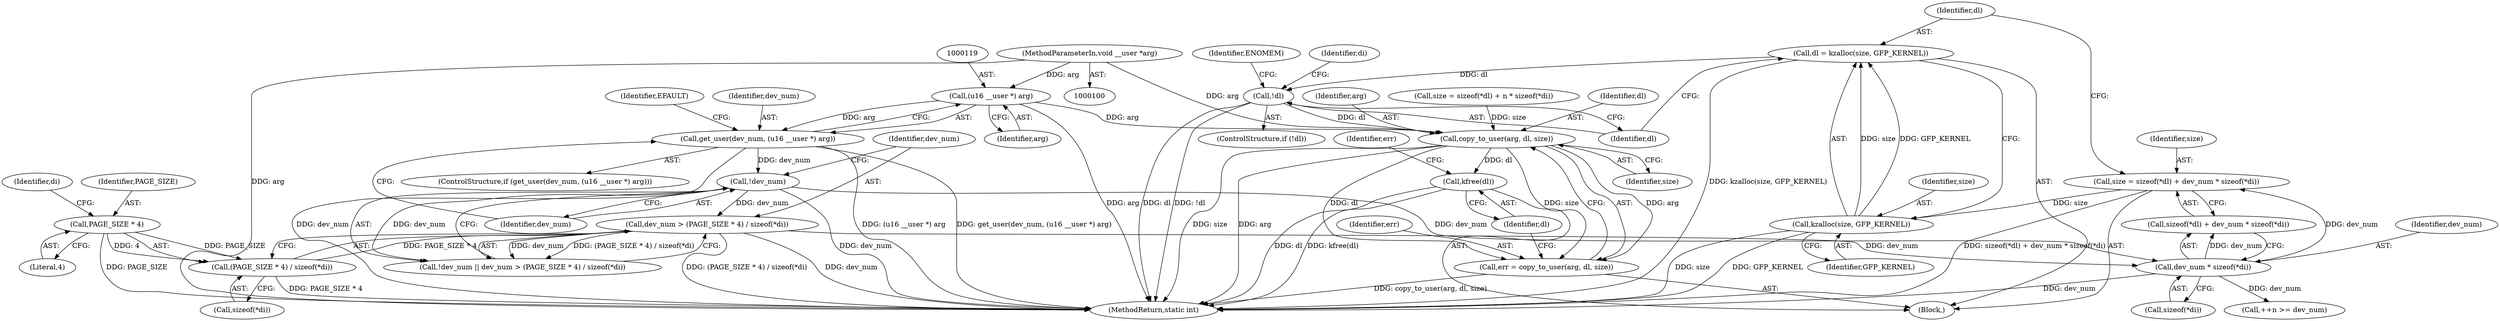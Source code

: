 digraph "0_linux_f9432c5ec8b1e9a09b9b0e5569e3c73db8de432a@pointer" {
"1000151" [label="(Call,dl = kzalloc(size, GFP_KERNEL))"];
"1000153" [label="(Call,kzalloc(size, GFP_KERNEL))"];
"1000140" [label="(Call,size = sizeof(*dl) + dev_num * sizeof(*di))"];
"1000146" [label="(Call,dev_num * sizeof(*di))"];
"1000128" [label="(Call,dev_num > (PAGE_SIZE * 4) / sizeof(*di))"];
"1000126" [label="(Call,!dev_num)"];
"1000116" [label="(Call,get_user(dev_num, (u16 __user *) arg))"];
"1000118" [label="(Call,(u16 __user *) arg)"];
"1000101" [label="(MethodParameterIn,void __user *arg)"];
"1000130" [label="(Call,(PAGE_SIZE * 4) / sizeof(*di))"];
"1000131" [label="(Call,PAGE_SIZE * 4)"];
"1000157" [label="(Call,!dl)"];
"1000266" [label="(Call,copy_to_user(arg, dl, size))"];
"1000264" [label="(Call,err = copy_to_user(arg, dl, size))"];
"1000270" [label="(Call,kfree(dl))"];
"1000116" [label="(Call,get_user(dev_num, (u16 __user *) arg))"];
"1000126" [label="(Call,!dev_num)"];
"1000131" [label="(Call,PAGE_SIZE * 4)"];
"1000163" [label="(Identifier,di)"];
"1000264" [label="(Call,err = copy_to_user(arg, dl, size))"];
"1000118" [label="(Call,(u16 __user *) arg)"];
"1000129" [label="(Identifier,dev_num)"];
"1000127" [label="(Identifier,dev_num)"];
"1000102" [label="(Block,)"];
"1000141" [label="(Identifier,size)"];
"1000267" [label="(Identifier,arg)"];
"1000142" [label="(Call,sizeof(*dl) + dev_num * sizeof(*di))"];
"1000265" [label="(Identifier,err)"];
"1000274" [label="(Identifier,err)"];
"1000134" [label="(Call,sizeof(*di))"];
"1000140" [label="(Call,size = sizeof(*dl) + dev_num * sizeof(*di))"];
"1000125" [label="(Call,!dev_num || dev_num > (PAGE_SIZE * 4) / sizeof(*di))"];
"1000271" [label="(Identifier,dl)"];
"1000270" [label="(Call,kfree(dl))"];
"1000158" [label="(Identifier,dl)"];
"1000151" [label="(Call,dl = kzalloc(size, GFP_KERNEL))"];
"1000130" [label="(Call,(PAGE_SIZE * 4) / sizeof(*di))"];
"1000156" [label="(ControlStructure,if (!dl))"];
"1000133" [label="(Literal,4)"];
"1000101" [label="(MethodParameterIn,void __user *arg)"];
"1000117" [label="(Identifier,dev_num)"];
"1000253" [label="(Call,size = sizeof(*dl) + n * sizeof(*di))"];
"1000154" [label="(Identifier,size)"];
"1000147" [label="(Identifier,dev_num)"];
"1000123" [label="(Identifier,EFAULT)"];
"1000148" [label="(Call,sizeof(*di))"];
"1000152" [label="(Identifier,dl)"];
"1000266" [label="(Call,copy_to_user(arg, dl, size))"];
"1000278" [label="(MethodReturn,static int)"];
"1000269" [label="(Identifier,size)"];
"1000268" [label="(Identifier,dl)"];
"1000240" [label="(Call,++n >= dev_num)"];
"1000153" [label="(Call,kzalloc(size, GFP_KERNEL))"];
"1000115" [label="(ControlStructure,if (get_user(dev_num, (u16 __user *) arg)))"];
"1000157" [label="(Call,!dl)"];
"1000146" [label="(Call,dev_num * sizeof(*di))"];
"1000132" [label="(Identifier,PAGE_SIZE)"];
"1000128" [label="(Call,dev_num > (PAGE_SIZE * 4) / sizeof(*di))"];
"1000161" [label="(Identifier,ENOMEM)"];
"1000136" [label="(Identifier,di)"];
"1000155" [label="(Identifier,GFP_KERNEL)"];
"1000120" [label="(Identifier,arg)"];
"1000151" -> "1000102"  [label="AST: "];
"1000151" -> "1000153"  [label="CFG: "];
"1000152" -> "1000151"  [label="AST: "];
"1000153" -> "1000151"  [label="AST: "];
"1000158" -> "1000151"  [label="CFG: "];
"1000151" -> "1000278"  [label="DDG: kzalloc(size, GFP_KERNEL)"];
"1000153" -> "1000151"  [label="DDG: size"];
"1000153" -> "1000151"  [label="DDG: GFP_KERNEL"];
"1000151" -> "1000157"  [label="DDG: dl"];
"1000153" -> "1000155"  [label="CFG: "];
"1000154" -> "1000153"  [label="AST: "];
"1000155" -> "1000153"  [label="AST: "];
"1000153" -> "1000278"  [label="DDG: GFP_KERNEL"];
"1000153" -> "1000278"  [label="DDG: size"];
"1000140" -> "1000153"  [label="DDG: size"];
"1000140" -> "1000102"  [label="AST: "];
"1000140" -> "1000142"  [label="CFG: "];
"1000141" -> "1000140"  [label="AST: "];
"1000142" -> "1000140"  [label="AST: "];
"1000152" -> "1000140"  [label="CFG: "];
"1000140" -> "1000278"  [label="DDG: sizeof(*dl) + dev_num * sizeof(*di)"];
"1000146" -> "1000140"  [label="DDG: dev_num"];
"1000146" -> "1000142"  [label="AST: "];
"1000146" -> "1000148"  [label="CFG: "];
"1000147" -> "1000146"  [label="AST: "];
"1000148" -> "1000146"  [label="AST: "];
"1000142" -> "1000146"  [label="CFG: "];
"1000146" -> "1000278"  [label="DDG: dev_num"];
"1000146" -> "1000142"  [label="DDG: dev_num"];
"1000128" -> "1000146"  [label="DDG: dev_num"];
"1000126" -> "1000146"  [label="DDG: dev_num"];
"1000146" -> "1000240"  [label="DDG: dev_num"];
"1000128" -> "1000125"  [label="AST: "];
"1000128" -> "1000130"  [label="CFG: "];
"1000129" -> "1000128"  [label="AST: "];
"1000130" -> "1000128"  [label="AST: "];
"1000125" -> "1000128"  [label="CFG: "];
"1000128" -> "1000278"  [label="DDG: (PAGE_SIZE * 4) / sizeof(*di)"];
"1000128" -> "1000278"  [label="DDG: dev_num"];
"1000128" -> "1000125"  [label="DDG: dev_num"];
"1000128" -> "1000125"  [label="DDG: (PAGE_SIZE * 4) / sizeof(*di)"];
"1000126" -> "1000128"  [label="DDG: dev_num"];
"1000130" -> "1000128"  [label="DDG: PAGE_SIZE * 4"];
"1000126" -> "1000125"  [label="AST: "];
"1000126" -> "1000127"  [label="CFG: "];
"1000127" -> "1000126"  [label="AST: "];
"1000129" -> "1000126"  [label="CFG: "];
"1000125" -> "1000126"  [label="CFG: "];
"1000126" -> "1000278"  [label="DDG: dev_num"];
"1000126" -> "1000125"  [label="DDG: dev_num"];
"1000116" -> "1000126"  [label="DDG: dev_num"];
"1000116" -> "1000115"  [label="AST: "];
"1000116" -> "1000118"  [label="CFG: "];
"1000117" -> "1000116"  [label="AST: "];
"1000118" -> "1000116"  [label="AST: "];
"1000123" -> "1000116"  [label="CFG: "];
"1000127" -> "1000116"  [label="CFG: "];
"1000116" -> "1000278"  [label="DDG: dev_num"];
"1000116" -> "1000278"  [label="DDG: (u16 __user *) arg"];
"1000116" -> "1000278"  [label="DDG: get_user(dev_num, (u16 __user *) arg)"];
"1000118" -> "1000116"  [label="DDG: arg"];
"1000118" -> "1000120"  [label="CFG: "];
"1000119" -> "1000118"  [label="AST: "];
"1000120" -> "1000118"  [label="AST: "];
"1000118" -> "1000278"  [label="DDG: arg"];
"1000101" -> "1000118"  [label="DDG: arg"];
"1000118" -> "1000266"  [label="DDG: arg"];
"1000101" -> "1000100"  [label="AST: "];
"1000101" -> "1000278"  [label="DDG: arg"];
"1000101" -> "1000266"  [label="DDG: arg"];
"1000130" -> "1000134"  [label="CFG: "];
"1000131" -> "1000130"  [label="AST: "];
"1000134" -> "1000130"  [label="AST: "];
"1000130" -> "1000278"  [label="DDG: PAGE_SIZE * 4"];
"1000131" -> "1000130"  [label="DDG: PAGE_SIZE"];
"1000131" -> "1000130"  [label="DDG: 4"];
"1000131" -> "1000133"  [label="CFG: "];
"1000132" -> "1000131"  [label="AST: "];
"1000133" -> "1000131"  [label="AST: "];
"1000136" -> "1000131"  [label="CFG: "];
"1000131" -> "1000278"  [label="DDG: PAGE_SIZE"];
"1000157" -> "1000156"  [label="AST: "];
"1000157" -> "1000158"  [label="CFG: "];
"1000158" -> "1000157"  [label="AST: "];
"1000161" -> "1000157"  [label="CFG: "];
"1000163" -> "1000157"  [label="CFG: "];
"1000157" -> "1000278"  [label="DDG: !dl"];
"1000157" -> "1000278"  [label="DDG: dl"];
"1000157" -> "1000266"  [label="DDG: dl"];
"1000266" -> "1000264"  [label="AST: "];
"1000266" -> "1000269"  [label="CFG: "];
"1000267" -> "1000266"  [label="AST: "];
"1000268" -> "1000266"  [label="AST: "];
"1000269" -> "1000266"  [label="AST: "];
"1000264" -> "1000266"  [label="CFG: "];
"1000266" -> "1000278"  [label="DDG: size"];
"1000266" -> "1000278"  [label="DDG: arg"];
"1000266" -> "1000264"  [label="DDG: arg"];
"1000266" -> "1000264"  [label="DDG: dl"];
"1000266" -> "1000264"  [label="DDG: size"];
"1000253" -> "1000266"  [label="DDG: size"];
"1000266" -> "1000270"  [label="DDG: dl"];
"1000264" -> "1000102"  [label="AST: "];
"1000265" -> "1000264"  [label="AST: "];
"1000271" -> "1000264"  [label="CFG: "];
"1000264" -> "1000278"  [label="DDG: copy_to_user(arg, dl, size)"];
"1000270" -> "1000102"  [label="AST: "];
"1000270" -> "1000271"  [label="CFG: "];
"1000271" -> "1000270"  [label="AST: "];
"1000274" -> "1000270"  [label="CFG: "];
"1000270" -> "1000278"  [label="DDG: kfree(dl)"];
"1000270" -> "1000278"  [label="DDG: dl"];
}
